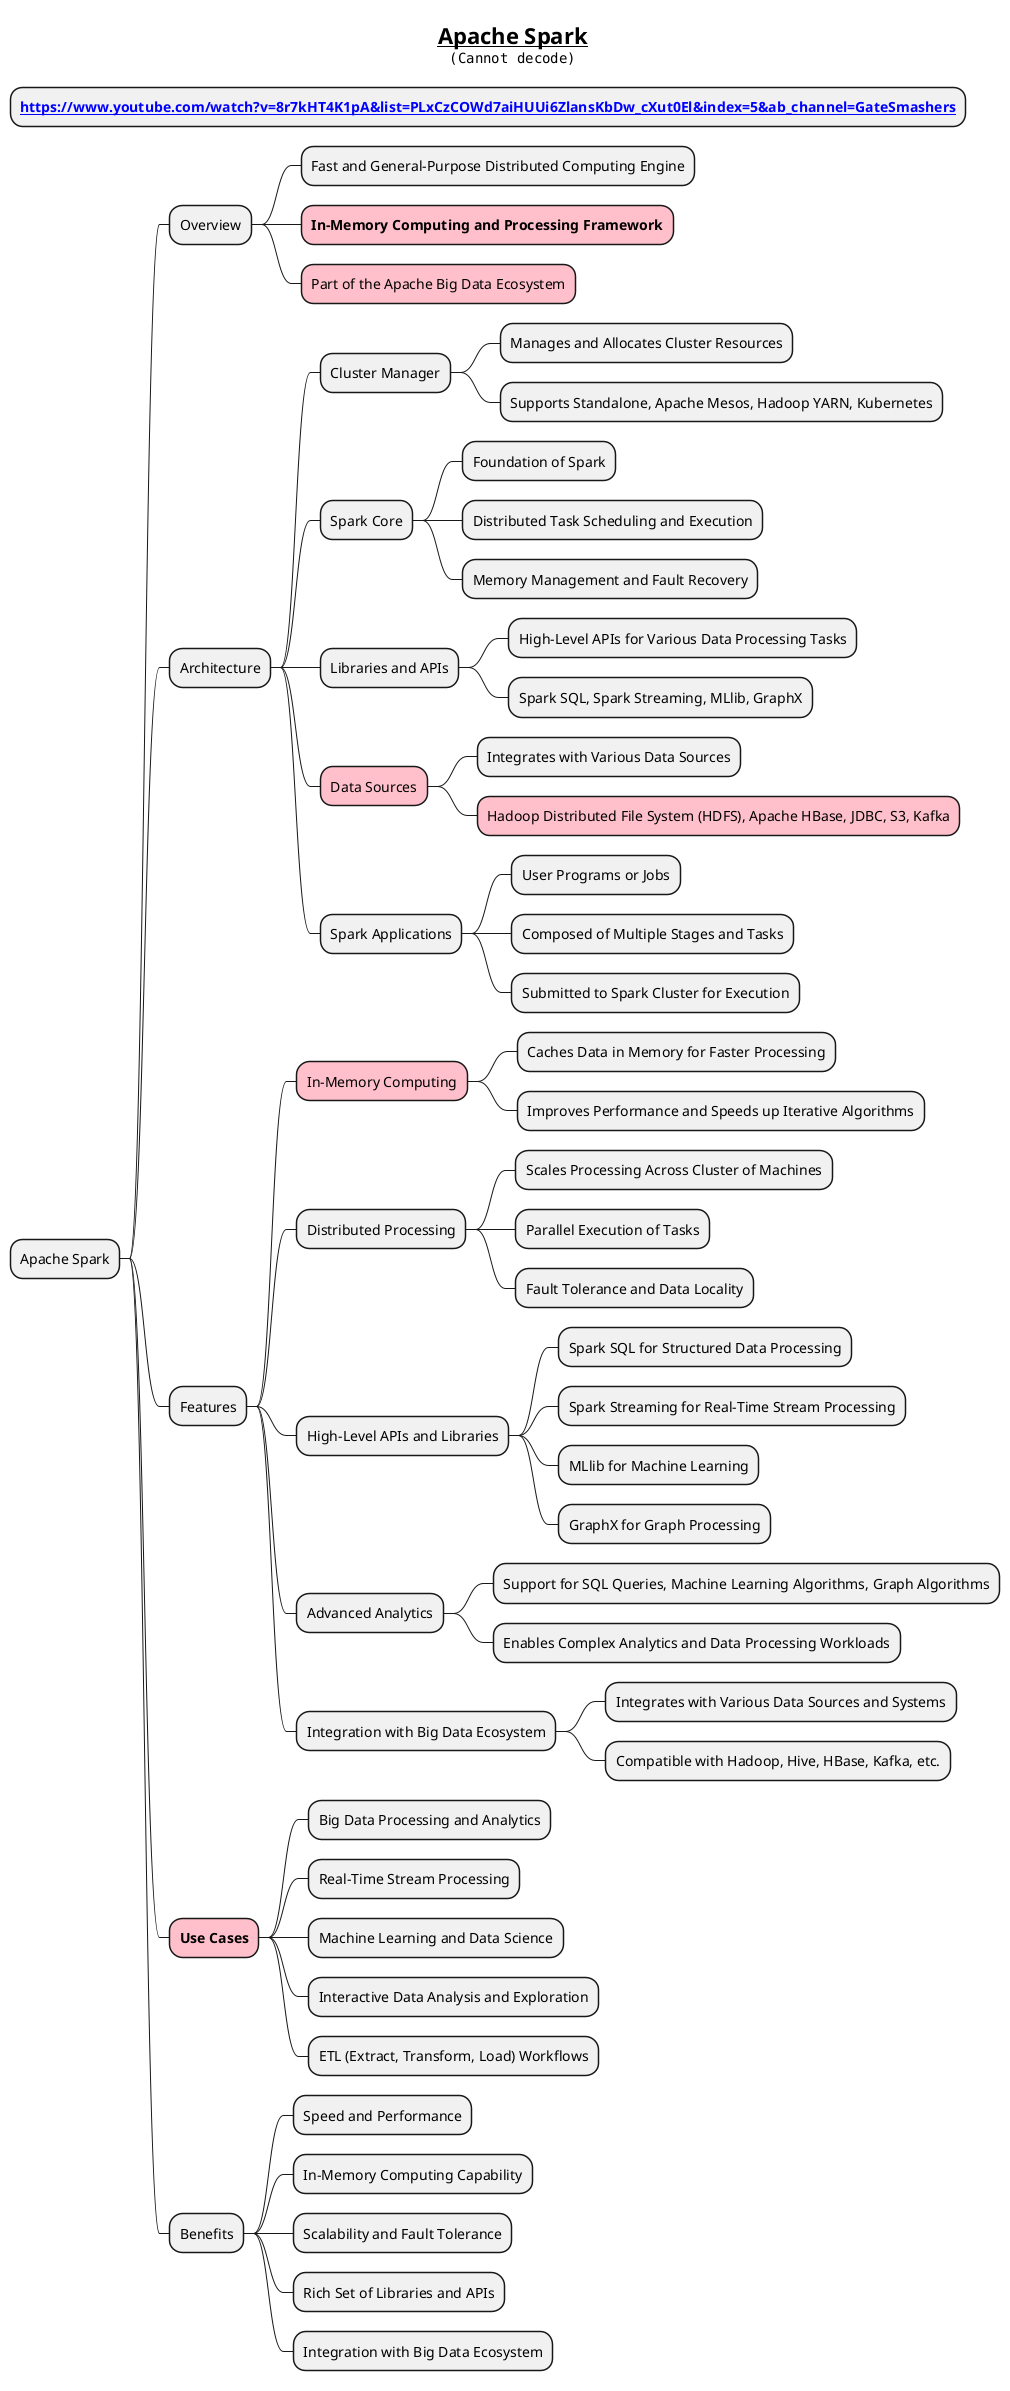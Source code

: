 @startmindmap
title =__Apache Spark__\n<img:images/img.png>

* **[[https://www.youtube.com/watch?v=8r7kHT4K1pA&list=PLxCzCOWd7aiHUUi6ZlansKbDw_cXut0El&index=5&ab_channel=GateSmashers]]**

* Apache Spark
** Overview
*** Fast and General-Purpose Distributed Computing Engine
***[#pink] **In-Memory Computing and Processing Framework**
***[#pink] Part of the Apache Big Data Ecosystem

** Architecture
*** Cluster Manager
**** Manages and Allocates Cluster Resources
**** Supports Standalone, Apache Mesos, Hadoop YARN, Kubernetes
*** Spark Core
**** Foundation of Spark
**** Distributed Task Scheduling and Execution
**** Memory Management and Fault Recovery
*** Libraries and APIs
**** High-Level APIs for Various Data Processing Tasks
**** Spark SQL, Spark Streaming, MLlib, GraphX
***[#pink] Data Sources
**** Integrates with Various Data Sources
****[#pink] Hadoop Distributed File System (HDFS), Apache HBase, JDBC, S3, Kafka
*** Spark Applications
**** User Programs or Jobs
**** Composed of Multiple Stages and Tasks
**** Submitted to Spark Cluster for Execution

** Features
***[#pink] In-Memory Computing
**** Caches Data in Memory for Faster Processing
**** Improves Performance and Speeds up Iterative Algorithms
*** Distributed Processing
**** Scales Processing Across Cluster of Machines
**** Parallel Execution of Tasks
**** Fault Tolerance and Data Locality
*** High-Level APIs and Libraries
**** Spark SQL for Structured Data Processing
**** Spark Streaming for Real-Time Stream Processing
**** MLlib for Machine Learning
**** GraphX for Graph Processing
*** Advanced Analytics
**** Support for SQL Queries, Machine Learning Algorithms, Graph Algorithms
**** Enables Complex Analytics and Data Processing Workloads
*** Integration with Big Data Ecosystem
**** Integrates with Various Data Sources and Systems
**** Compatible with Hadoop, Hive, HBase, Kafka, etc.

**[#pink] **Use Cases**
*** Big Data Processing and Analytics
*** Real-Time Stream Processing
*** Machine Learning and Data Science
*** Interactive Data Analysis and Exploration
*** ETL (Extract, Transform, Load) Workflows

** Benefits
*** Speed and Performance
*** In-Memory Computing Capability
*** Scalability and Fault Tolerance
*** Rich Set of Libraries and APIs
*** Integration with Big Data Ecosystem

@endmindmap
